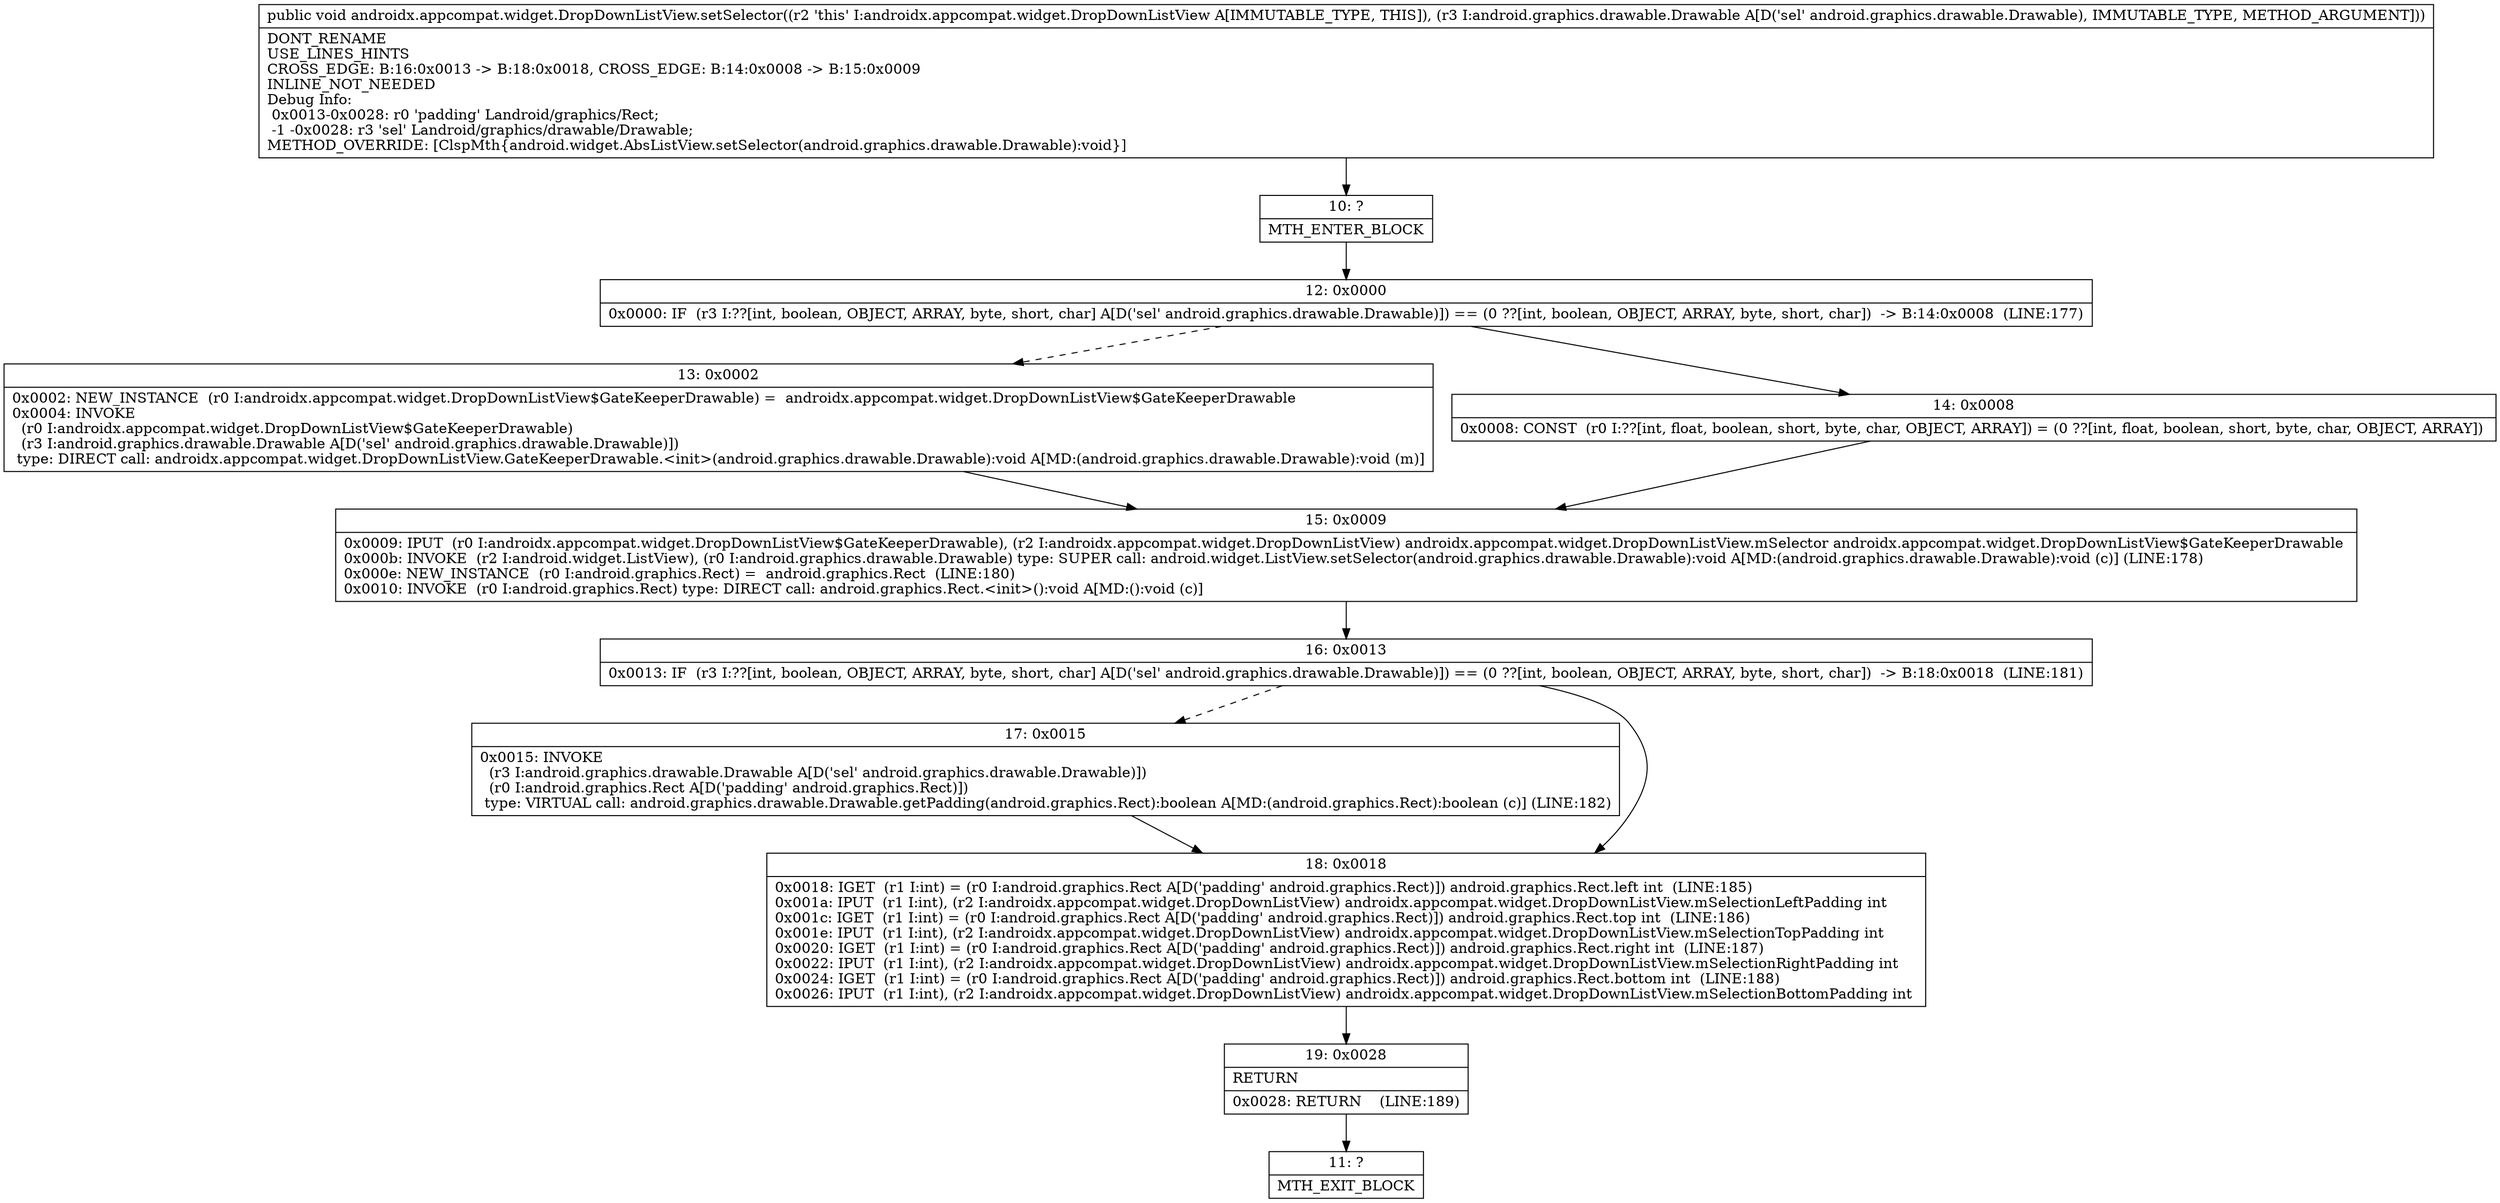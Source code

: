 digraph "CFG forandroidx.appcompat.widget.DropDownListView.setSelector(Landroid\/graphics\/drawable\/Drawable;)V" {
Node_10 [shape=record,label="{10\:\ ?|MTH_ENTER_BLOCK\l}"];
Node_12 [shape=record,label="{12\:\ 0x0000|0x0000: IF  (r3 I:??[int, boolean, OBJECT, ARRAY, byte, short, char] A[D('sel' android.graphics.drawable.Drawable)]) == (0 ??[int, boolean, OBJECT, ARRAY, byte, short, char])  \-\> B:14:0x0008  (LINE:177)\l}"];
Node_13 [shape=record,label="{13\:\ 0x0002|0x0002: NEW_INSTANCE  (r0 I:androidx.appcompat.widget.DropDownListView$GateKeeperDrawable) =  androidx.appcompat.widget.DropDownListView$GateKeeperDrawable \l0x0004: INVOKE  \l  (r0 I:androidx.appcompat.widget.DropDownListView$GateKeeperDrawable)\l  (r3 I:android.graphics.drawable.Drawable A[D('sel' android.graphics.drawable.Drawable)])\l type: DIRECT call: androidx.appcompat.widget.DropDownListView.GateKeeperDrawable.\<init\>(android.graphics.drawable.Drawable):void A[MD:(android.graphics.drawable.Drawable):void (m)]\l}"];
Node_15 [shape=record,label="{15\:\ 0x0009|0x0009: IPUT  (r0 I:androidx.appcompat.widget.DropDownListView$GateKeeperDrawable), (r2 I:androidx.appcompat.widget.DropDownListView) androidx.appcompat.widget.DropDownListView.mSelector androidx.appcompat.widget.DropDownListView$GateKeeperDrawable \l0x000b: INVOKE  (r2 I:android.widget.ListView), (r0 I:android.graphics.drawable.Drawable) type: SUPER call: android.widget.ListView.setSelector(android.graphics.drawable.Drawable):void A[MD:(android.graphics.drawable.Drawable):void (c)] (LINE:178)\l0x000e: NEW_INSTANCE  (r0 I:android.graphics.Rect) =  android.graphics.Rect  (LINE:180)\l0x0010: INVOKE  (r0 I:android.graphics.Rect) type: DIRECT call: android.graphics.Rect.\<init\>():void A[MD:():void (c)]\l}"];
Node_16 [shape=record,label="{16\:\ 0x0013|0x0013: IF  (r3 I:??[int, boolean, OBJECT, ARRAY, byte, short, char] A[D('sel' android.graphics.drawable.Drawable)]) == (0 ??[int, boolean, OBJECT, ARRAY, byte, short, char])  \-\> B:18:0x0018  (LINE:181)\l}"];
Node_17 [shape=record,label="{17\:\ 0x0015|0x0015: INVOKE  \l  (r3 I:android.graphics.drawable.Drawable A[D('sel' android.graphics.drawable.Drawable)])\l  (r0 I:android.graphics.Rect A[D('padding' android.graphics.Rect)])\l type: VIRTUAL call: android.graphics.drawable.Drawable.getPadding(android.graphics.Rect):boolean A[MD:(android.graphics.Rect):boolean (c)] (LINE:182)\l}"];
Node_18 [shape=record,label="{18\:\ 0x0018|0x0018: IGET  (r1 I:int) = (r0 I:android.graphics.Rect A[D('padding' android.graphics.Rect)]) android.graphics.Rect.left int  (LINE:185)\l0x001a: IPUT  (r1 I:int), (r2 I:androidx.appcompat.widget.DropDownListView) androidx.appcompat.widget.DropDownListView.mSelectionLeftPadding int \l0x001c: IGET  (r1 I:int) = (r0 I:android.graphics.Rect A[D('padding' android.graphics.Rect)]) android.graphics.Rect.top int  (LINE:186)\l0x001e: IPUT  (r1 I:int), (r2 I:androidx.appcompat.widget.DropDownListView) androidx.appcompat.widget.DropDownListView.mSelectionTopPadding int \l0x0020: IGET  (r1 I:int) = (r0 I:android.graphics.Rect A[D('padding' android.graphics.Rect)]) android.graphics.Rect.right int  (LINE:187)\l0x0022: IPUT  (r1 I:int), (r2 I:androidx.appcompat.widget.DropDownListView) androidx.appcompat.widget.DropDownListView.mSelectionRightPadding int \l0x0024: IGET  (r1 I:int) = (r0 I:android.graphics.Rect A[D('padding' android.graphics.Rect)]) android.graphics.Rect.bottom int  (LINE:188)\l0x0026: IPUT  (r1 I:int), (r2 I:androidx.appcompat.widget.DropDownListView) androidx.appcompat.widget.DropDownListView.mSelectionBottomPadding int \l}"];
Node_19 [shape=record,label="{19\:\ 0x0028|RETURN\l|0x0028: RETURN    (LINE:189)\l}"];
Node_11 [shape=record,label="{11\:\ ?|MTH_EXIT_BLOCK\l}"];
Node_14 [shape=record,label="{14\:\ 0x0008|0x0008: CONST  (r0 I:??[int, float, boolean, short, byte, char, OBJECT, ARRAY]) = (0 ??[int, float, boolean, short, byte, char, OBJECT, ARRAY]) \l}"];
MethodNode[shape=record,label="{public void androidx.appcompat.widget.DropDownListView.setSelector((r2 'this' I:androidx.appcompat.widget.DropDownListView A[IMMUTABLE_TYPE, THIS]), (r3 I:android.graphics.drawable.Drawable A[D('sel' android.graphics.drawable.Drawable), IMMUTABLE_TYPE, METHOD_ARGUMENT]))  | DONT_RENAME\lUSE_LINES_HINTS\lCROSS_EDGE: B:16:0x0013 \-\> B:18:0x0018, CROSS_EDGE: B:14:0x0008 \-\> B:15:0x0009\lINLINE_NOT_NEEDED\lDebug Info:\l  0x0013\-0x0028: r0 'padding' Landroid\/graphics\/Rect;\l  \-1 \-0x0028: r3 'sel' Landroid\/graphics\/drawable\/Drawable;\lMETHOD_OVERRIDE: [ClspMth\{android.widget.AbsListView.setSelector(android.graphics.drawable.Drawable):void\}]\l}"];
MethodNode -> Node_10;Node_10 -> Node_12;
Node_12 -> Node_13[style=dashed];
Node_12 -> Node_14;
Node_13 -> Node_15;
Node_15 -> Node_16;
Node_16 -> Node_17[style=dashed];
Node_16 -> Node_18;
Node_17 -> Node_18;
Node_18 -> Node_19;
Node_19 -> Node_11;
Node_14 -> Node_15;
}

